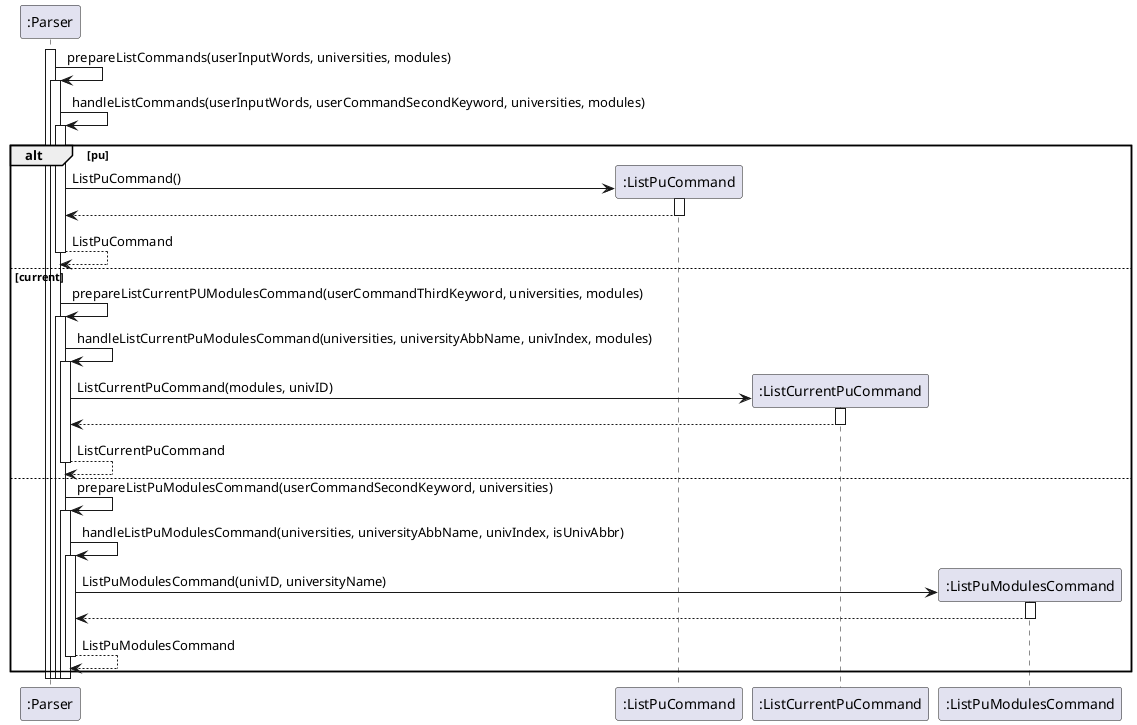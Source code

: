 @startuml
'https://plantuml.com/sequence-diagram

activate ":Parser"
":Parser" -> ":Parser": prepareListCommands(userInputWords, universities, modules)
activate ":Parser"
":Parser" -> ":Parser": handleListCommands(userInputWords, userCommandSecondKeyword, universities, modules)
activate ":Parser"
alt pu
    create ":ListPuCommand"
    ":Parser" -> ":ListPuCommand" : ListPuCommand()
    activate ":ListPuCommand"
    ":Parser" <-- ":ListPuCommand"
    deactivate ":ListPuCommand"
    ":Parser" --> ":Parser": ListPuCommand
    deactivate ":Parser"
else current
    ":Parser" -> ":Parser":prepareListCurrentPUModulesCommand(userCommandThirdKeyword, universities, modules)
    activate ":Parser"
    ":Parser" -> ":Parser": handleListCurrentPuModulesCommand(universities, universityAbbName, univIndex, modules)
    activate ":Parser"
    create ":ListCurrentPuCommand"
    ":Parser" -> ":ListCurrentPuCommand" : ListCurrentPuCommand(modules, univID)
    activate ":ListCurrentPuCommand"
    ":Parser" <-- ":ListCurrentPuCommand"
    deactivate ":ListCurrentPuCommand"
    ":Parser" --> ":Parser": ListCurrentPuCommand
    deactivate ":Parser"
else
    ":Parser" -> ":Parser":prepareListPuModulesCommand(userCommandSecondKeyword, universities)
    activate ":Parser"
    ":Parser" -> ":Parser":handleListPuModulesCommand(universities, universityAbbName, univIndex, isUnivAbbr)
    activate ":Parser"
    create ":ListPuModulesCommand"
    ":Parser" -> ":ListPuModulesCommand":ListPuModulesCommand(univID, universityName)
    activate ":ListPuModulesCommand"
    ":Parser" <-- ":ListPuModulesCommand"
    deactivate ":ListPuModulesCommand"
    ":Parser" --> ":Parser": ListPuModulesCommand
    deactivate ":Parser"
end
deactivate ":Parser"
deactivate ":Parser"
deactivate ":Parser"
deactivate ":Parser"
@enduml